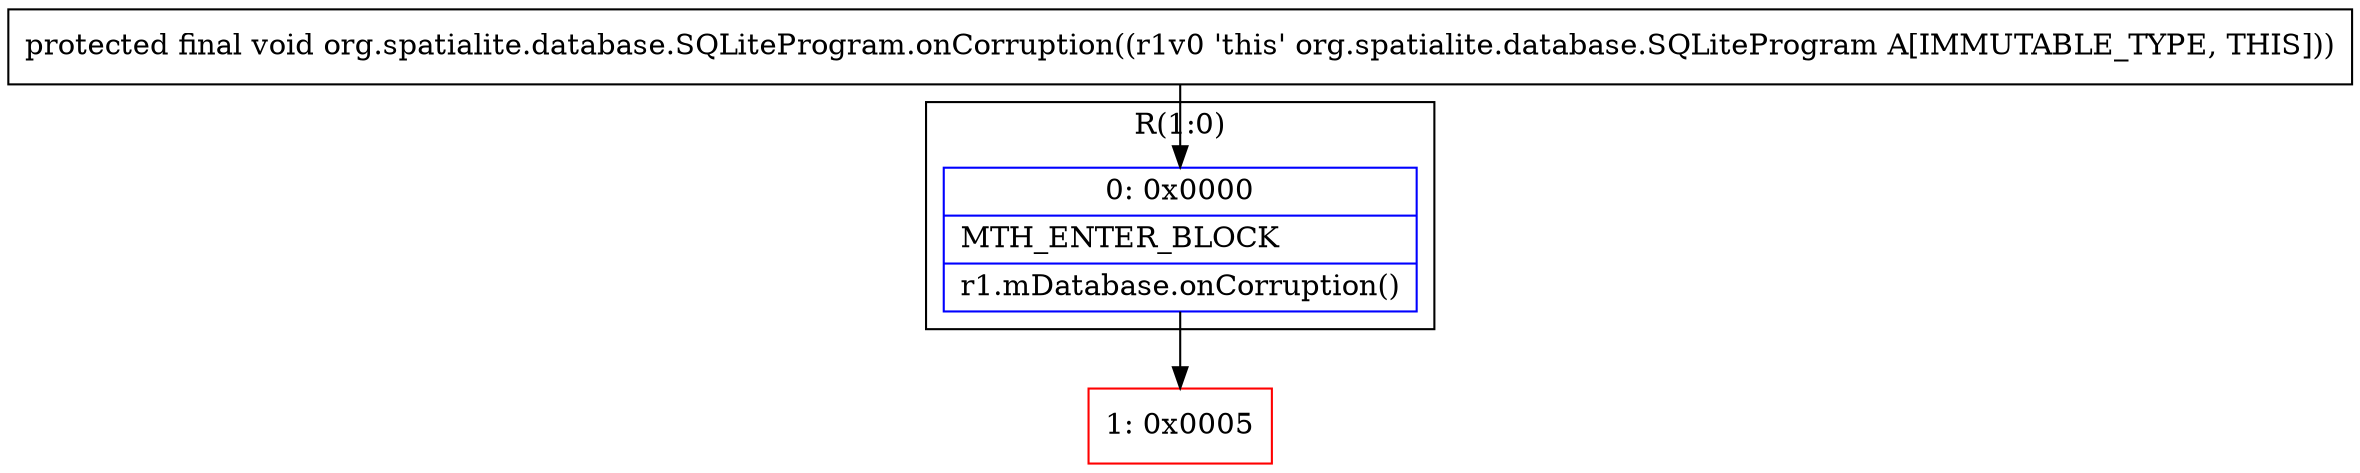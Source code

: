 digraph "CFG fororg.spatialite.database.SQLiteProgram.onCorruption()V" {
subgraph cluster_Region_432272734 {
label = "R(1:0)";
node [shape=record,color=blue];
Node_0 [shape=record,label="{0\:\ 0x0000|MTH_ENTER_BLOCK\l|r1.mDatabase.onCorruption()\l}"];
}
Node_1 [shape=record,color=red,label="{1\:\ 0x0005}"];
MethodNode[shape=record,label="{protected final void org.spatialite.database.SQLiteProgram.onCorruption((r1v0 'this' org.spatialite.database.SQLiteProgram A[IMMUTABLE_TYPE, THIS])) }"];
MethodNode -> Node_0;
Node_0 -> Node_1;
}

